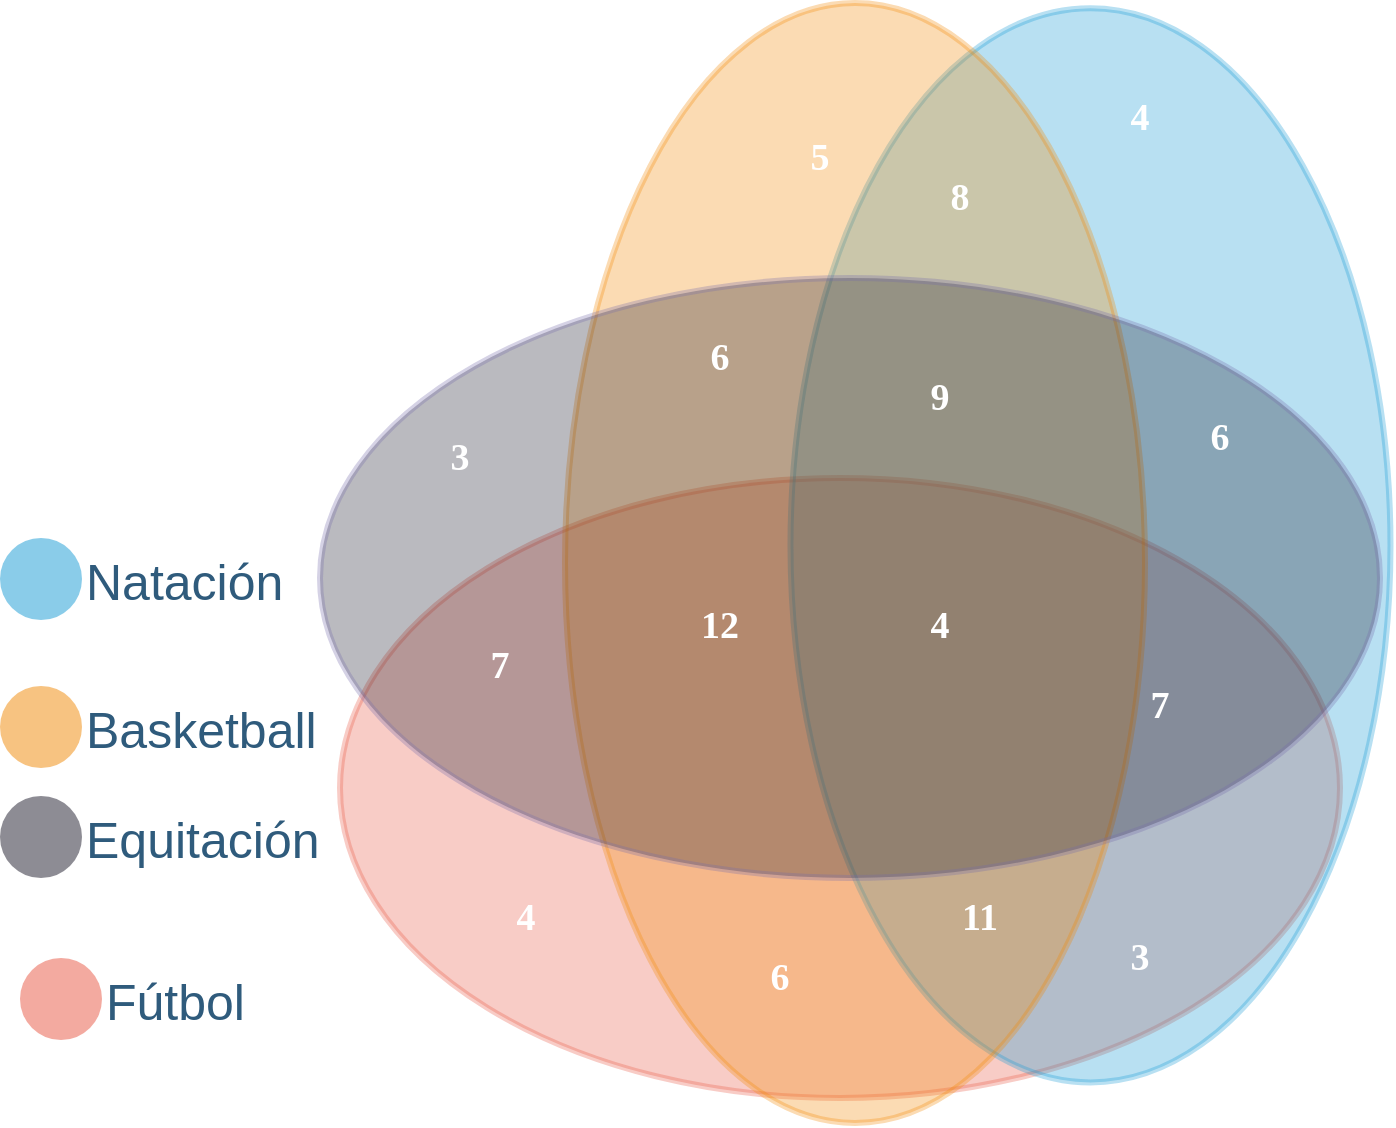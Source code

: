 <mxfile version="21.6.8" type="device">
  <diagram id="3228e29e-7158-1315-38df-8450db1d8a1d" name="Page-1">
    <mxGraphModel dx="1500" dy="956" grid="1" gridSize="10" guides="1" tooltips="1" connect="1" arrows="1" fold="1" page="1" pageScale="1" pageWidth="1169" pageHeight="827" background="none" math="0" shadow="0">
      <root>
        <mxCell id="0" />
        <mxCell id="1" parent="0" />
        <mxCell id="21565" value="" style="ellipse;whiteSpace=wrap;html=1;rounded=1;shadow=0;labelBackgroundColor=none;strokeColor=#e85642;strokeWidth=3;fillColor=#e85642;fontFamily=Verdana;fontSize=19;fontColor=#2F5B7C;align=center;opacity=30;rotation=-180;" parent="1" vertex="1">
          <mxGeometry x="210" y="320" width="500" height="310" as="geometry" />
        </mxCell>
        <mxCell id="21567" value="" style="ellipse;whiteSpace=wrap;html=1;rounded=1;shadow=0;labelBackgroundColor=none;strokeColor=#1699d3;strokeWidth=3;fillColor=#1699d3;fontFamily=Helvetica;fontSize=14;fontColor=#2F5B7C;align=center;opacity=30;rotation=90;" parent="1" vertex="1">
          <mxGeometry x="316.68" y="203.63" width="537.13" height="300" as="geometry" />
        </mxCell>
        <mxCell id="21568" value="" style="ellipse;whiteSpace=wrap;html=1;rounded=1;shadow=0;labelBackgroundColor=none;strokeColor=#F08705;strokeWidth=3;fillColor=#F08705;fontFamily=Helvetica;fontSize=14;fontColor=#2F5B7C;align=center;opacity=30;rotation=-90;" parent="1" vertex="1">
          <mxGeometry x="187.5" y="217.5" width="560" height="290" as="geometry" />
        </mxCell>
        <mxCell id="21569" value="" style="ellipse;whiteSpace=wrap;html=1;rounded=1;shadow=0;labelBackgroundColor=none;strokeColor=#736ca8;strokeWidth=3;fillColor=#1C1B2B;fontFamily=Verdana;fontSize=19;fontColor=#2F5B7C;align=center;opacity=30;rotation=0;" parent="1" vertex="1">
          <mxGeometry x="200" y="220" width="530" height="300" as="geometry" />
        </mxCell>
        <mxCell id="21574" value="&lt;font style=&quot;font-size: 19px;&quot;&gt;&lt;b style=&quot;font-size: 19px;&quot;&gt;4&lt;/b&gt;&lt;/font&gt;" style="text;html=1;strokeColor=none;fillColor=none;align=center;verticalAlign=middle;whiteSpace=wrap;rounded=0;shadow=0;labelBackgroundColor=none;fontFamily=Verdana;fontSize=19;fontColor=#FFFFFF;" parent="1" vertex="1">
          <mxGeometry x="590" y="130" width="40" height="20" as="geometry" />
        </mxCell>
        <mxCell id="5ASRgm3VfzvJ3VoPbOI0-21593" value="&lt;font style=&quot;font-size: 19px;&quot;&gt;&lt;b style=&quot;font-size: 19px;&quot;&gt;5&lt;/b&gt;&lt;/font&gt;" style="text;html=1;strokeColor=none;fillColor=none;align=center;verticalAlign=middle;whiteSpace=wrap;rounded=0;shadow=0;labelBackgroundColor=none;fontFamily=Verdana;fontSize=19;fontColor=#FFFFFF;" vertex="1" parent="1">
          <mxGeometry x="430" y="150" width="40" height="20" as="geometry" />
        </mxCell>
        <mxCell id="5ASRgm3VfzvJ3VoPbOI0-21596" value="&lt;font style=&quot;font-size: 19px;&quot;&gt;&lt;b style=&quot;font-size: 19px;&quot;&gt;3&lt;/b&gt;&lt;/font&gt;" style="text;html=1;strokeColor=none;fillColor=none;align=center;verticalAlign=middle;whiteSpace=wrap;rounded=0;shadow=0;labelBackgroundColor=none;fontFamily=Verdana;fontSize=19;fontColor=#FFFFFF;" vertex="1" parent="1">
          <mxGeometry x="250" y="300" width="40" height="20" as="geometry" />
        </mxCell>
        <mxCell id="5ASRgm3VfzvJ3VoPbOI0-21597" value="&lt;font style=&quot;font-size: 19px;&quot;&gt;&lt;b style=&quot;font-size: 19px;&quot;&gt;4&lt;/b&gt;&lt;/font&gt;" style="text;html=1;strokeColor=none;fillColor=none;align=center;verticalAlign=middle;whiteSpace=wrap;rounded=0;shadow=0;labelBackgroundColor=none;fontFamily=Verdana;fontSize=19;fontColor=#FFFFFF;" vertex="1" parent="1">
          <mxGeometry x="283.05" y="530" width="40" height="20" as="geometry" />
        </mxCell>
        <mxCell id="5ASRgm3VfzvJ3VoPbOI0-21599" value="&lt;font color=&quot;#ffffff&quot; style=&quot;font-size: 19px;&quot;&gt;&lt;b style=&quot;font-size: 19px;&quot;&gt;8&lt;/b&gt;&lt;/font&gt;" style="text;html=1;strokeColor=none;fillColor=none;align=center;verticalAlign=middle;whiteSpace=wrap;rounded=0;shadow=0;labelBackgroundColor=none;fontFamily=Verdana;fontSize=19;fontColor=#2F5B7C;" vertex="1" parent="1">
          <mxGeometry x="500" y="170" width="40" height="20" as="geometry" />
        </mxCell>
        <mxCell id="5ASRgm3VfzvJ3VoPbOI0-21600" value="&lt;font color=&quot;#ffffff&quot; style=&quot;font-size: 19px;&quot;&gt;&lt;b style=&quot;font-size: 19px;&quot;&gt;7&lt;/b&gt;&lt;/font&gt;" style="text;html=1;strokeColor=none;fillColor=none;align=center;verticalAlign=middle;whiteSpace=wrap;rounded=0;shadow=0;labelBackgroundColor=none;fontFamily=Verdana;fontSize=19;fontColor=#2F5B7C;" vertex="1" parent="1">
          <mxGeometry x="270" y="404" width="40" height="20" as="geometry" />
        </mxCell>
        <mxCell id="5ASRgm3VfzvJ3VoPbOI0-21601" value="&lt;font color=&quot;#ffffff&quot; style=&quot;font-size: 19px;&quot;&gt;&lt;b style=&quot;font-size: 19px;&quot;&gt;6&lt;/b&gt;&lt;/font&gt;" style="text;html=1;strokeColor=none;fillColor=none;align=center;verticalAlign=middle;whiteSpace=wrap;rounded=0;shadow=0;labelBackgroundColor=none;fontFamily=Verdana;fontSize=19;fontColor=#2F5B7C;" vertex="1" parent="1">
          <mxGeometry x="380" y="250" width="40" height="20" as="geometry" />
        </mxCell>
        <mxCell id="5ASRgm3VfzvJ3VoPbOI0-21602" value="&lt;font color=&quot;#ffffff&quot; style=&quot;font-size: 19px;&quot;&gt;&lt;b style=&quot;font-size: 19px;&quot;&gt;6&lt;/b&gt;&lt;/font&gt;" style="text;html=1;strokeColor=none;fillColor=none;align=center;verticalAlign=middle;whiteSpace=wrap;rounded=0;shadow=0;labelBackgroundColor=none;fontFamily=Verdana;fontSize=19;fontColor=#2F5B7C;" vertex="1" parent="1">
          <mxGeometry x="410" y="560" width="40" height="20" as="geometry" />
        </mxCell>
        <mxCell id="5ASRgm3VfzvJ3VoPbOI0-21603" value="&lt;font color=&quot;#ffffff&quot; style=&quot;font-size: 19px;&quot;&gt;&lt;b style=&quot;font-size: 19px;&quot;&gt;3&lt;/b&gt;&lt;/font&gt;" style="text;html=1;strokeColor=none;fillColor=none;align=center;verticalAlign=middle;whiteSpace=wrap;rounded=0;shadow=0;labelBackgroundColor=none;fontFamily=Verdana;fontSize=19;fontColor=#2F5B7C;" vertex="1" parent="1">
          <mxGeometry x="590" y="550" width="40" height="20" as="geometry" />
        </mxCell>
        <mxCell id="5ASRgm3VfzvJ3VoPbOI0-21604" value="&lt;font color=&quot;#ffffff&quot; style=&quot;font-size: 19px;&quot;&gt;&lt;b style=&quot;font-size: 19px;&quot;&gt;6&lt;/b&gt;&lt;/font&gt;" style="text;html=1;strokeColor=none;fillColor=none;align=center;verticalAlign=middle;whiteSpace=wrap;rounded=0;shadow=0;labelBackgroundColor=none;fontFamily=Verdana;fontSize=19;fontColor=#2F5B7C;" vertex="1" parent="1">
          <mxGeometry x="630" y="290" width="40" height="20" as="geometry" />
        </mxCell>
        <mxCell id="5ASRgm3VfzvJ3VoPbOI0-21605" value="&lt;font color=&quot;#ffffff&quot; style=&quot;font-size: 19px;&quot;&gt;&lt;b style=&quot;font-size: 19px;&quot;&gt;12&lt;/b&gt;&lt;/font&gt;" style="text;html=1;strokeColor=none;fillColor=none;align=center;verticalAlign=middle;whiteSpace=wrap;rounded=0;shadow=0;labelBackgroundColor=none;fontFamily=Verdana;fontSize=19;fontColor=#2F5B7C;" vertex="1" parent="1">
          <mxGeometry x="380" y="384" width="40" height="20" as="geometry" />
        </mxCell>
        <mxCell id="5ASRgm3VfzvJ3VoPbOI0-21606" value="&lt;font color=&quot;#ffffff&quot; style=&quot;font-size: 19px;&quot;&gt;&lt;b style=&quot;font-size: 19px;&quot;&gt;9&lt;/b&gt;&lt;/font&gt;" style="text;html=1;strokeColor=none;fillColor=none;align=center;verticalAlign=middle;whiteSpace=wrap;rounded=0;shadow=0;labelBackgroundColor=none;fontFamily=Verdana;fontSize=19;fontColor=#2F5B7C;" vertex="1" parent="1">
          <mxGeometry x="490" y="270" width="40" height="20" as="geometry" />
        </mxCell>
        <mxCell id="5ASRgm3VfzvJ3VoPbOI0-21607" value="&lt;font color=&quot;#ffffff&quot; style=&quot;font-size: 19px;&quot;&gt;&lt;b style=&quot;font-size: 19px;&quot;&gt;7&lt;/b&gt;&lt;/font&gt;" style="text;html=1;strokeColor=none;fillColor=none;align=center;verticalAlign=middle;whiteSpace=wrap;rounded=0;shadow=0;labelBackgroundColor=none;fontFamily=Verdana;fontSize=19;fontColor=#2F5B7C;" vertex="1" parent="1">
          <mxGeometry x="600" y="424" width="40" height="20" as="geometry" />
        </mxCell>
        <mxCell id="5ASRgm3VfzvJ3VoPbOI0-21608" value="&lt;font color=&quot;#ffffff&quot; style=&quot;font-size: 19px;&quot;&gt;&lt;b style=&quot;font-size: 19px;&quot;&gt;11&lt;/b&gt;&lt;/font&gt;" style="text;html=1;strokeColor=none;fillColor=none;align=center;verticalAlign=middle;whiteSpace=wrap;rounded=0;shadow=0;labelBackgroundColor=none;fontFamily=Verdana;fontSize=19;fontColor=#2F5B7C;" vertex="1" parent="1">
          <mxGeometry x="510" y="530" width="40" height="20" as="geometry" />
        </mxCell>
        <mxCell id="5ASRgm3VfzvJ3VoPbOI0-21609" value="&lt;font color=&quot;#ffffff&quot; style=&quot;font-size: 19px;&quot;&gt;&lt;b style=&quot;font-size: 19px;&quot;&gt;4&lt;/b&gt;&lt;/font&gt;" style="text;html=1;strokeColor=none;fillColor=none;align=center;verticalAlign=middle;whiteSpace=wrap;rounded=0;shadow=0;labelBackgroundColor=none;fontFamily=Verdana;fontSize=19;fontColor=#2F5B7C;" vertex="1" parent="1">
          <mxGeometry x="490" y="384" width="40" height="20" as="geometry" />
        </mxCell>
        <mxCell id="5ASRgm3VfzvJ3VoPbOI0-21612" value="Fútbol" style="ellipse;whiteSpace=wrap;html=1;aspect=fixed;rounded=1;shadow=0;glass=0;labelBackgroundColor=none;strokeColor=none;strokeWidth=2;fillColor=#E85642;gradientColor=none;fontFamily=Helvetica;fontSize=25;fontColor=#2F5B7C;align=left;opacity=50;labelPosition=right;verticalLabelPosition=middle;verticalAlign=middle;" vertex="1" parent="1">
          <mxGeometry x="50" y="560" width="41" height="41" as="geometry" />
        </mxCell>
        <mxCell id="5ASRgm3VfzvJ3VoPbOI0-21613" value="Equitación" style="ellipse;whiteSpace=wrap;html=1;aspect=fixed;rounded=1;shadow=0;glass=0;labelBackgroundColor=none;strokeColor=none;strokeWidth=2;fillColor=#1C1B2B;gradientColor=none;fontFamily=Helvetica;fontSize=25;fontColor=#2F5B7C;align=left;opacity=50;labelPosition=right;verticalLabelPosition=middle;verticalAlign=middle;" vertex="1" parent="1">
          <mxGeometry x="40" y="479" width="41" height="41" as="geometry" />
        </mxCell>
        <mxCell id="5ASRgm3VfzvJ3VoPbOI0-21614" value="Basketball" style="ellipse;whiteSpace=wrap;html=1;aspect=fixed;rounded=1;shadow=0;glass=0;labelBackgroundColor=none;strokeColor=none;strokeWidth=2;fillColor=#F08705;gradientColor=none;fontFamily=Helvetica;fontSize=25;fontColor=#2F5B7C;align=left;opacity=50;labelPosition=right;verticalLabelPosition=middle;verticalAlign=middle;" vertex="1" parent="1">
          <mxGeometry x="40" y="424" width="41" height="41" as="geometry" />
        </mxCell>
        <mxCell id="5ASRgm3VfzvJ3VoPbOI0-21616" value="Natación" style="ellipse;whiteSpace=wrap;html=1;aspect=fixed;rounded=1;shadow=0;glass=0;labelBackgroundColor=none;strokeColor=none;strokeWidth=2;fillColor=#1699D3;gradientColor=none;fontFamily=Helvetica;fontSize=25;fontColor=#2F5B7C;align=left;opacity=50;labelPosition=right;verticalLabelPosition=middle;verticalAlign=middle;" vertex="1" parent="1">
          <mxGeometry x="40" y="350" width="41" height="41" as="geometry" />
        </mxCell>
      </root>
    </mxGraphModel>
  </diagram>
</mxfile>
